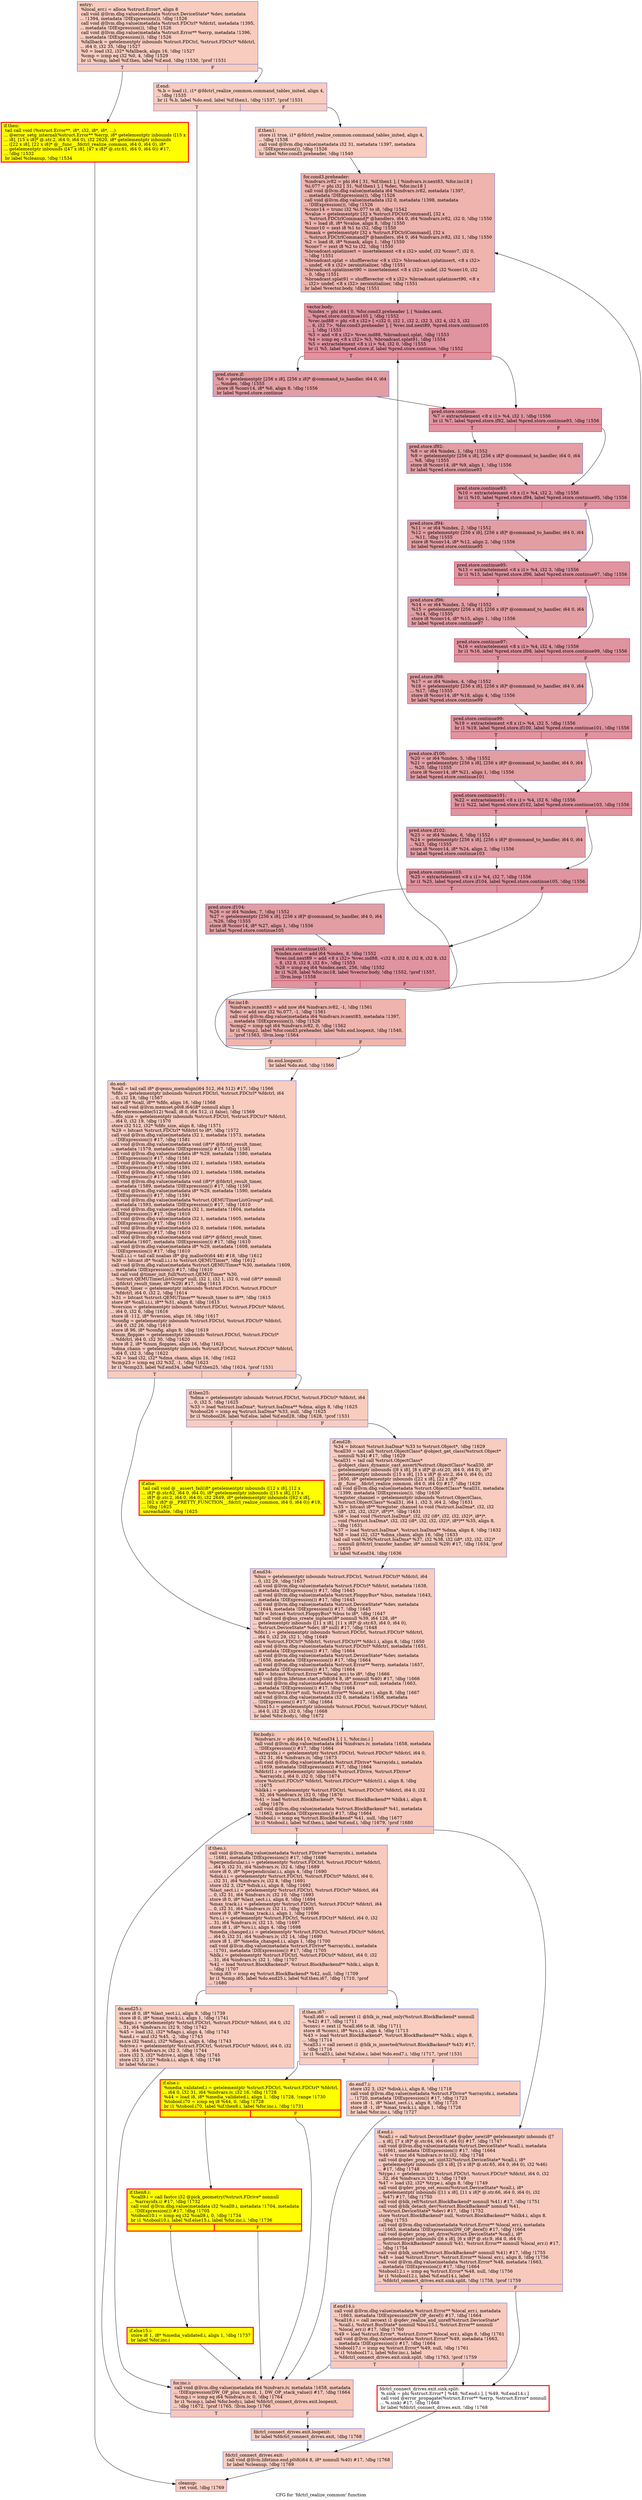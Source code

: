 digraph "CFG for 'fdctrl_realize_common' function" {
	label="CFG for 'fdctrl_realize_common' function";

	Node0x55f141004fc0 [shape=record,color="#3d50c3ff", style=filled, fillcolor="#f08b6e70",label="{entry:\l  %local_err.i = alloca %struct.Error*, align 8\l  call void @llvm.dbg.value(metadata %struct.DeviceState* %dev, metadata\l... !1394, metadata !DIExpression()), !dbg !1526\l  call void @llvm.dbg.value(metadata %struct.FDCtrl* %fdctrl, metadata !1395,\l... metadata !DIExpression()), !dbg !1526\l  call void @llvm.dbg.value(metadata %struct.Error** %errp, metadata !1396,\l... metadata !DIExpression()), !dbg !1526\l  %fallback = getelementptr inbounds %struct.FDCtrl, %struct.FDCtrl* %fdctrl,\l... i64 0, i32 35, !dbg !1527\l  %0 = load i32, i32* %fallback, align 16, !dbg !1527\l  %cmp = icmp eq i32 %0, 4, !dbg !1529\l  br i1 %cmp, label %if.then, label %if.end, !dbg !1530, !prof !1531\l|{<s0>T|<s1>F}}"];
	Node0x55f141004fc0:s0 -> Node0x55f1411b6c00;
	Node0x55f141004fc0:s1 -> Node0x55f1411b6c50;
	Node0x55f1411b6c00 [shape=record,penwidth=3.0, style="filled", color="red", fillcolor="yellow",label="{if.then:                                          \l  tail call void (%struct.Error**, i8*, i32, i8*, i8*, ...)\l... @error_setg_internal(%struct.Error** %errp, i8* getelementptr inbounds ([15 x\l... i8], [15 x i8]* @.str.2, i64 0, i64 0), i32 2620, i8* getelementptr inbounds\l... ([22 x i8], [22 x i8]* @__func__.fdctrl_realize_common, i64 0, i64 0), i8*\l... getelementptr inbounds ([47 x i8], [47 x i8]* @.str.61, i64 0, i64 0)) #17,\l... !dbg !1532\l  br label %cleanup, !dbg !1534\l}"];
	Node0x55f1411b6c00 -> Node0x55f1411b76f0;
	Node0x55f1411b6c50 [shape=record,color="#3d50c3ff", style=filled, fillcolor="#f08b6e70",label="{if.end:                                           \l  %.b = load i1, i1* @fdctrl_realize_common.command_tables_inited, align 4,\l... !dbg !1535\l  br i1 %.b, label %do.end, label %if.then1, !dbg !1537, !prof !1531\l|{<s0>T|<s1>F}}"];
	Node0x55f1411b6c50:s0 -> Node0x55f1411baf80;
	Node0x55f1411b6c50:s1 -> Node0x55f1411b7b50;
	Node0x55f1411b7b50 [shape=record,color="#3d50c3ff", style=filled, fillcolor="#f08b6e70",label="{if.then1:                                         \l  store i1 true, i1* @fdctrl_realize_common.command_tables_inited, align 4,\l... !dbg !1538\l  call void @llvm.dbg.value(metadata i32 31, metadata !1397, metadata\l... !DIExpression()), !dbg !1526\l  br label %for.cond3.preheader, !dbg !1540\l}"];
	Node0x55f1411b7b50 -> Node0x55f141099980;
	Node0x55f141099980 [shape=record,color="#3d50c3ff", style=filled, fillcolor="#d8564670",label="{for.cond3.preheader:                              \l  %indvars.iv82 = phi i64 [ 31, %if.then1 ], [ %indvars.iv.next83, %for.inc18 ]\l  %i.077 = phi i32 [ 31, %if.then1 ], [ %dec, %for.inc18 ]\l  call void @llvm.dbg.value(metadata i64 %indvars.iv82, metadata !1397,\l... metadata !DIExpression()), !dbg !1526\l  call void @llvm.dbg.value(metadata i32 0, metadata !1398, metadata\l... !DIExpression()), !dbg !1526\l  %conv14 = trunc i32 %i.077 to i8, !dbg !1542\l  %value = getelementptr [32 x %struct.FDCtrlCommand], [32 x\l... %struct.FDCtrlCommand]* @handlers, i64 0, i64 %indvars.iv82, i32 0, !dbg !1550\l  %1 = load i8, i8* %value, align 8, !dbg !1550\l  %conv10 = zext i8 %1 to i32, !dbg !1550\l  %mask = getelementptr [32 x %struct.FDCtrlCommand], [32 x\l... %struct.FDCtrlCommand]* @handlers, i64 0, i64 %indvars.iv82, i32 1, !dbg !1550\l  %2 = load i8, i8* %mask, align 1, !dbg !1550\l  %conv7 = zext i8 %2 to i32, !dbg !1550\l  %broadcast.splatinsert = insertelement \<8 x i32\> undef, i32 %conv7, i32 0,\l... !dbg !1551\l  %broadcast.splat = shufflevector \<8 x i32\> %broadcast.splatinsert, \<8 x i32\>\l... undef, \<8 x i32\> zeroinitializer, !dbg !1551\l  %broadcast.splatinsert90 = insertelement \<8 x i32\> undef, i32 %conv10, i32\l... 0, !dbg !1551\l  %broadcast.splat91 = shufflevector \<8 x i32\> %broadcast.splatinsert90, \<8 x\l... i32\> undef, \<8 x i32\> zeroinitializer, !dbg !1551\l  br label %vector.body, !dbg !1551\l}"];
	Node0x55f141099980 -> Node0x55f140faf340;
	Node0x55f140faf340 [shape=record,color="#b70d28ff", style=filled, fillcolor="#b70d2870",label="{vector.body:                                      \l  %index = phi i64 [ 0, %for.cond3.preheader ], [ %index.next,\l... %pred.store.continue105 ], !dbg !1552\l  %vec.ind88 = phi \<8 x i32\> [ \<i32 0, i32 1, i32 2, i32 3, i32 4, i32 5, i32\l... 6, i32 7\>, %for.cond3.preheader ], [ %vec.ind.next89, %pred.store.continue105\l... ], !dbg !1553\l  %3 = and \<8 x i32\> %vec.ind88, %broadcast.splat, !dbg !1553\l  %4 = icmp eq \<8 x i32\> %3, %broadcast.splat91, !dbg !1554\l  %5 = extractelement \<8 x i1\> %4, i32 0, !dbg !1555\l  br i1 %5, label %pred.store.if, label %pred.store.continue, !dbg !1552\l|{<s0>T|<s1>F}}"];
	Node0x55f140faf340:s0 -> Node0x55f14122b050;
	Node0x55f140faf340:s1 -> Node0x55f1410ea930;
	Node0x55f14122b050 [shape=record,color="#3d50c3ff", style=filled, fillcolor="#be242e70",label="{pred.store.if:                                    \l  %6 = getelementptr [256 x i8], [256 x i8]* @command_to_handler, i64 0, i64\l... %index, !dbg !1555\l  store i8 %conv14, i8* %6, align 8, !dbg !1556\l  br label %pred.store.continue\l}"];
	Node0x55f14122b050 -> Node0x55f1410ea930;
	Node0x55f1410ea930 [shape=record,color="#b70d28ff", style=filled, fillcolor="#b70d2870",label="{pred.store.continue:                              \l  %7 = extractelement \<8 x i1\> %4, i32 1, !dbg !1556\l  br i1 %7, label %pred.store.if92, label %pred.store.continue93, !dbg !1556\l|{<s0>T|<s1>F}}"];
	Node0x55f1410ea930:s0 -> Node0x55f1410ea890;
	Node0x55f1410ea930:s1 -> Node0x55f141435fb0;
	Node0x55f1410ea890 [shape=record,color="#3d50c3ff", style=filled, fillcolor="#be242e70",label="{pred.store.if92:                                  \l  %8 = or i64 %index, 1, !dbg !1552\l  %9 = getelementptr [256 x i8], [256 x i8]* @command_to_handler, i64 0, i64\l... %8, !dbg !1555\l  store i8 %conv14, i8* %9, align 1, !dbg !1556\l  br label %pred.store.continue93\l}"];
	Node0x55f1410ea890 -> Node0x55f141435fb0;
	Node0x55f141435fb0 [shape=record,color="#b70d28ff", style=filled, fillcolor="#b70d2870",label="{pred.store.continue93:                            \l  %10 = extractelement \<8 x i1\> %4, i32 2, !dbg !1556\l  br i1 %10, label %pred.store.if94, label %pred.store.continue95, !dbg !1556\l|{<s0>T|<s1>F}}"];
	Node0x55f141435fb0:s0 -> Node0x55f141435e80;
	Node0x55f141435fb0:s1 -> Node0x55f141273570;
	Node0x55f141435e80 [shape=record,color="#3d50c3ff", style=filled, fillcolor="#be242e70",label="{pred.store.if94:                                  \l  %11 = or i64 %index, 2, !dbg !1552\l  %12 = getelementptr [256 x i8], [256 x i8]* @command_to_handler, i64 0, i64\l... %11, !dbg !1555\l  store i8 %conv14, i8* %12, align 2, !dbg !1556\l  br label %pred.store.continue95\l}"];
	Node0x55f141435e80 -> Node0x55f141273570;
	Node0x55f141273570 [shape=record,color="#b70d28ff", style=filled, fillcolor="#b70d2870",label="{pred.store.continue95:                            \l  %13 = extractelement \<8 x i1\> %4, i32 3, !dbg !1556\l  br i1 %13, label %pred.store.if96, label %pred.store.continue97, !dbg !1556\l|{<s0>T|<s1>F}}"];
	Node0x55f141273570:s0 -> Node0x55f140fdd1f0;
	Node0x55f141273570:s1 -> Node0x55f141435ed0;
	Node0x55f140fdd1f0 [shape=record,color="#3d50c3ff", style=filled, fillcolor="#be242e70",label="{pred.store.if96:                                  \l  %14 = or i64 %index, 3, !dbg !1552\l  %15 = getelementptr [256 x i8], [256 x i8]* @command_to_handler, i64 0, i64\l... %14, !dbg !1555\l  store i8 %conv14, i8* %15, align 1, !dbg !1556\l  br label %pred.store.continue97\l}"];
	Node0x55f140fdd1f0 -> Node0x55f141435ed0;
	Node0x55f141435ed0 [shape=record,color="#b70d28ff", style=filled, fillcolor="#b70d2870",label="{pred.store.continue97:                            \l  %16 = extractelement \<8 x i1\> %4, i32 4, !dbg !1556\l  br i1 %16, label %pred.store.if98, label %pred.store.continue99, !dbg !1556\l|{<s0>T|<s1>F}}"];
	Node0x55f141435ed0:s0 -> Node0x55f1413afb00;
	Node0x55f141435ed0:s1 -> Node0x55f1411e5340;
	Node0x55f1413afb00 [shape=record,color="#3d50c3ff", style=filled, fillcolor="#be242e70",label="{pred.store.if98:                                  \l  %17 = or i64 %index, 4, !dbg !1552\l  %18 = getelementptr [256 x i8], [256 x i8]* @command_to_handler, i64 0, i64\l... %17, !dbg !1555\l  store i8 %conv14, i8* %18, align 4, !dbg !1556\l  br label %pred.store.continue99\l}"];
	Node0x55f1413afb00 -> Node0x55f1411e5340;
	Node0x55f1411e5340 [shape=record,color="#b70d28ff", style=filled, fillcolor="#b70d2870",label="{pred.store.continue99:                            \l  %19 = extractelement \<8 x i1\> %4, i32 5, !dbg !1556\l  br i1 %19, label %pred.store.if100, label %pred.store.continue101, !dbg !1556\l|{<s0>T|<s1>F}}"];
	Node0x55f1411e5340:s0 -> Node0x55f1414a03b0;
	Node0x55f1411e5340:s1 -> Node0x55f1414992b0;
	Node0x55f1414a03b0 [shape=record,color="#3d50c3ff", style=filled, fillcolor="#be242e70",label="{pred.store.if100:                                 \l  %20 = or i64 %index, 5, !dbg !1552\l  %21 = getelementptr [256 x i8], [256 x i8]* @command_to_handler, i64 0, i64\l... %20, !dbg !1555\l  store i8 %conv14, i8* %21, align 1, !dbg !1556\l  br label %pred.store.continue101\l}"];
	Node0x55f1414a03b0 -> Node0x55f1414992b0;
	Node0x55f1414992b0 [shape=record,color="#b70d28ff", style=filled, fillcolor="#b70d2870",label="{pred.store.continue101:                           \l  %22 = extractelement \<8 x i1\> %4, i32 6, !dbg !1556\l  br i1 %22, label %pred.store.if102, label %pred.store.continue103, !dbg !1556\l|{<s0>T|<s1>F}}"];
	Node0x55f1414992b0:s0 -> Node0x55f141499300;
	Node0x55f1414992b0:s1 -> Node0x55f141176280;
	Node0x55f141499300 [shape=record,color="#3d50c3ff", style=filled, fillcolor="#be242e70",label="{pred.store.if102:                                 \l  %23 = or i64 %index, 6, !dbg !1552\l  %24 = getelementptr [256 x i8], [256 x i8]* @command_to_handler, i64 0, i64\l... %23, !dbg !1555\l  store i8 %conv14, i8* %24, align 2, !dbg !1556\l  br label %pred.store.continue103\l}"];
	Node0x55f141499300 -> Node0x55f141176280;
	Node0x55f141176280 [shape=record,color="#b70d28ff", style=filled, fillcolor="#b70d2870",label="{pred.store.continue103:                           \l  %25 = extractelement \<8 x i1\> %4, i32 7, !dbg !1556\l  br i1 %25, label %pred.store.if104, label %pred.store.continue105, !dbg !1556\l|{<s0>T|<s1>F}}"];
	Node0x55f141176280:s0 -> Node0x55f141499410;
	Node0x55f141176280:s1 -> Node0x55f1414a1630;
	Node0x55f141499410 [shape=record,color="#3d50c3ff", style=filled, fillcolor="#be242e70",label="{pred.store.if104:                                 \l  %26 = or i64 %index, 7, !dbg !1552\l  %27 = getelementptr [256 x i8], [256 x i8]* @command_to_handler, i64 0, i64\l... %26, !dbg !1555\l  store i8 %conv14, i8* %27, align 1, !dbg !1556\l  br label %pred.store.continue105\l}"];
	Node0x55f141499410 -> Node0x55f1414a1630;
	Node0x55f1414a1630 [shape=record,color="#b70d28ff", style=filled, fillcolor="#b70d2870",label="{pred.store.continue105:                           \l  %index.next = add i64 %index, 8, !dbg !1552\l  %vec.ind.next89 = add \<8 x i32\> %vec.ind88, \<i32 8, i32 8, i32 8, i32 8, i32\l... 8, i32 8, i32 8, i32 8\>, !dbg !1553\l  %28 = icmp eq i64 %index.next, 256, !dbg !1552\l  br i1 %28, label %for.inc18, label %vector.body, !dbg !1552, !prof !1557,\l... !llvm.loop !1558\l|{<s0>T|<s1>F}}"];
	Node0x55f1414a1630:s0 -> Node0x55f1411b84a0;
	Node0x55f1414a1630:s1 -> Node0x55f140faf340;
	Node0x55f1411b84a0 [shape=record,color="#3d50c3ff", style=filled, fillcolor="#d8564670",label="{for.inc18:                                        \l  %indvars.iv.next83 = add nsw i64 %indvars.iv82, -1, !dbg !1561\l  %dec = add nsw i32 %i.077, -1, !dbg !1561\l  call void @llvm.dbg.value(metadata i64 %indvars.iv.next83, metadata !1397,\l... metadata !DIExpression()), !dbg !1526\l  %cmp2 = icmp sgt i64 %indvars.iv82, 0, !dbg !1562\l  br i1 %cmp2, label %for.cond3.preheader, label %do.end.loopexit, !dbg !1540,\l... !prof !1563, !llvm.loop !1564\l|{<s0>T|<s1>F}}"];
	Node0x55f1411b84a0:s0 -> Node0x55f141099980;
	Node0x55f1411b84a0:s1 -> Node0x55f1410733d0;
	Node0x55f1410733d0 [shape=record,color="#3d50c3ff", style=filled, fillcolor="#f08b6e70",label="{do.end.loopexit:                                  \l  br label %do.end, !dbg !1566\l}"];
	Node0x55f1410733d0 -> Node0x55f1411baf80;
	Node0x55f1411baf80 [shape=record,color="#3d50c3ff", style=filled, fillcolor="#f08b6e70",label="{do.end:                                           \l  %call = tail call i8* @qemu_memalign(i64 512, i64 512) #17, !dbg !1566\l  %fifo = getelementptr inbounds %struct.FDCtrl, %struct.FDCtrl* %fdctrl, i64\l... 0, i32 18, !dbg !1567\l  store i8* %call, i8** %fifo, align 16, !dbg !1568\l  tail call void @llvm.memset.p0i8.i64(i8* nonnull align 1\l... dereferenceable(512) %call, i8 0, i64 512, i1 false), !dbg !1569\l  %fifo_size = getelementptr inbounds %struct.FDCtrl, %struct.FDCtrl* %fdctrl,\l... i64 0, i32 19, !dbg !1570\l  store i32 512, i32* %fifo_size, align 8, !dbg !1571\l  %29 = bitcast %struct.FDCtrl* %fdctrl to i8*, !dbg !1572\l  call void @llvm.dbg.value(metadata i32 1, metadata !1573, metadata\l... !DIExpression()) #17, !dbg !1581\l  call void @llvm.dbg.value(metadata void (i8*)* @fdctrl_result_timer,\l... metadata !1579, metadata !DIExpression()) #17, !dbg !1581\l  call void @llvm.dbg.value(metadata i8* %29, metadata !1580, metadata\l... !DIExpression()) #17, !dbg !1581\l  call void @llvm.dbg.value(metadata i32 1, metadata !1583, metadata\l... !DIExpression()) #17, !dbg !1591\l  call void @llvm.dbg.value(metadata i32 1, metadata !1588, metadata\l... !DIExpression()) #17, !dbg !1591\l  call void @llvm.dbg.value(metadata void (i8*)* @fdctrl_result_timer,\l... metadata !1589, metadata !DIExpression()) #17, !dbg !1591\l  call void @llvm.dbg.value(metadata i8* %29, metadata !1590, metadata\l... !DIExpression()) #17, !dbg !1591\l  call void @llvm.dbg.value(metadata %struct.QEMUTimerListGroup* null,\l... metadata !1593, metadata !DIExpression()) #17, !dbg !1610\l  call void @llvm.dbg.value(metadata i32 1, metadata !1604, metadata\l... !DIExpression()) #17, !dbg !1610\l  call void @llvm.dbg.value(metadata i32 1, metadata !1605, metadata\l... !DIExpression()) #17, !dbg !1610\l  call void @llvm.dbg.value(metadata i32 0, metadata !1606, metadata\l... !DIExpression()) #17, !dbg !1610\l  call void @llvm.dbg.value(metadata void (i8*)* @fdctrl_result_timer,\l... metadata !1607, metadata !DIExpression()) #17, !dbg !1610\l  call void @llvm.dbg.value(metadata i8* %29, metadata !1608, metadata\l... !DIExpression()) #17, !dbg !1610\l  %call.i.i.i = tail call noalias i8* @g_malloc0(i64 48) #18, !dbg !1612\l  %30 = bitcast i8* %call.i.i.i to %struct.QEMUTimer*, !dbg !1612\l  call void @llvm.dbg.value(metadata %struct.QEMUTimer* %30, metadata !1609,\l... metadata !DIExpression()) #17, !dbg !1610\l  tail call void @timer_init_full(%struct.QEMUTimer* %30,\l... %struct.QEMUTimerListGroup* null, i32 1, i32 1, i32 0, void (i8*)* nonnull\l... @fdctrl_result_timer, i8* %29) #17, !dbg !1613\l  %result_timer = getelementptr inbounds %struct.FDCtrl, %struct.FDCtrl*\l... %fdctrl, i64 0, i32 2, !dbg !1614\l  %31 = bitcast %struct.QEMUTimer** %result_timer to i8**, !dbg !1615\l  store i8* %call.i.i.i, i8** %31, align 8, !dbg !1615\l  %version = getelementptr inbounds %struct.FDCtrl, %struct.FDCtrl* %fdctrl,\l... i64 0, i32 6, !dbg !1616\l  store i8 -112, i8* %version, align 16, !dbg !1617\l  %config = getelementptr inbounds %struct.FDCtrl, %struct.FDCtrl* %fdctrl,\l... i64 0, i32 26, !dbg !1618\l  store i8 96, i8* %config, align 8, !dbg !1619\l  %num_floppies = getelementptr inbounds %struct.FDCtrl, %struct.FDCtrl*\l... %fdctrl, i64 0, i32 30, !dbg !1620\l  store i8 2, i8* %num_floppies, align 16, !dbg !1621\l  %dma_chann = getelementptr inbounds %struct.FDCtrl, %struct.FDCtrl* %fdctrl,\l... i64 0, i32 3, !dbg !1622\l  %32 = load i32, i32* %dma_chann, align 16, !dbg !1622\l  %cmp23 = icmp eq i32 %32, -1, !dbg !1623\l  br i1 %cmp23, label %if.end34, label %if.then25, !dbg !1624, !prof !1531\l|{<s0>T|<s1>F}}"];
	Node0x55f1411baf80:s0 -> Node0x55f140a9e6e0;
	Node0x55f1411baf80:s1 -> Node0x55f140f67010;
	Node0x55f140f67010 [shape=record,color="#3d50c3ff", style=filled, fillcolor="#f08b6e70",label="{if.then25:                                        \l  %dma = getelementptr inbounds %struct.FDCtrl, %struct.FDCtrl* %fdctrl, i64\l... 0, i32 5, !dbg !1625\l  %33 = load %struct.IsaDma*, %struct.IsaDma** %dma, align 8, !dbg !1625\l  %tobool26 = icmp eq %struct.IsaDma* %33, null, !dbg !1625\l  br i1 %tobool26, label %if.else, label %if.end28, !dbg !1628, !prof !1531\l|{<s0>T|<s1>F}}"];
	Node0x55f140f67010:s0 -> Node0x55f1411bde20;
	Node0x55f140f67010:s1 -> Node0x55f1411bddb0;
	Node0x55f1411bde20 [shape=record,penwidth=3.0, style="filled", color="red", fillcolor="yellow",label="{if.else:                                          \l  tail call void @__assert_fail(i8* getelementptr inbounds ([12 x i8], [12 x\l... i8]* @.str.62, i64 0, i64 0), i8* getelementptr inbounds ([15 x i8], [15 x\l... i8]* @.str.2, i64 0, i64 0), i32 2649, i8* getelementptr inbounds ([62 x i8],\l... [62 x i8]* @__PRETTY_FUNCTION__.fdctrl_realize_common, i64 0, i64 0)) #19,\l... !dbg !1625\l  unreachable, !dbg !1625\l}"];
	Node0x55f1411bddb0 [shape=record,color="#3d50c3ff", style=filled, fillcolor="#f08b6e70",label="{if.end28:                                         \l  %34 = bitcast %struct.IsaDma* %33 to %struct.Object*, !dbg !1629\l  %call30 = tail call %struct.ObjectClass* @object_get_class(%struct.Object*\l... nonnull %34) #17, !dbg !1629\l  %call31 = tail call %struct.ObjectClass*\l... @object_class_dynamic_cast_assert(%struct.ObjectClass* %call30, i8*\l... getelementptr inbounds ([8 x i8], [8 x i8]* @.str.20, i64 0, i64 0), i8*\l... getelementptr inbounds ([15 x i8], [15 x i8]* @.str.2, i64 0, i64 0), i32\l... 2650, i8* getelementptr inbounds ([22 x i8], [22 x i8]*\l... @__func__.fdctrl_realize_common, i64 0, i64 0)) #17, !dbg !1629\l  call void @llvm.dbg.value(metadata %struct.ObjectClass* %call31, metadata\l... !1399, metadata !DIExpression()), !dbg !1630\l  %register_channel = getelementptr inbounds %struct.ObjectClass,\l... %struct.ObjectClass* %call31, i64 1, i32 3, i64 2, !dbg !1631\l  %35 = bitcast i8** %register_channel to void (%struct.IsaDma*, i32, i32\l... (i8*, i32, i32, i32)*, i8*)**, !dbg !1631\l  %36 = load void (%struct.IsaDma*, i32, i32 (i8*, i32, i32, i32)*, i8*)*,\l... void (%struct.IsaDma*, i32, i32 (i8*, i32, i32, i32)*, i8*)** %35, align 8,\l... !dbg !1631\l  %37 = load %struct.IsaDma*, %struct.IsaDma** %dma, align 8, !dbg !1632\l  %38 = load i32, i32* %dma_chann, align 16, !dbg !1633\l  tail call void %36(%struct.IsaDma* %37, i32 %38, i32 (i8*, i32, i32, i32)*\l... nonnull @fdctrl_transfer_handler, i8* nonnull %29) #17, !dbg !1634, !prof\l... !1635\l  br label %if.end34, !dbg !1636\l}"];
	Node0x55f1411bddb0 -> Node0x55f140a9e6e0;
	Node0x55f140a9e6e0 [shape=record,color="#3d50c3ff", style=filled, fillcolor="#f08b6e70",label="{if.end34:                                         \l  %bus = getelementptr inbounds %struct.FDCtrl, %struct.FDCtrl* %fdctrl, i64\l... 0, i32 29, !dbg !1637\l  call void @llvm.dbg.value(metadata %struct.FDCtrl* %fdctrl, metadata !1638,\l... metadata !DIExpression()) #17, !dbg !1645\l  call void @llvm.dbg.value(metadata %struct.FloppyBus* %bus, metadata !1643,\l... metadata !DIExpression()) #17, !dbg !1645\l  call void @llvm.dbg.value(metadata %struct.DeviceState* %dev, metadata\l... !1644, metadata !DIExpression()) #17, !dbg !1645\l  %39 = bitcast %struct.FloppyBus* %bus to i8*, !dbg !1647\l  tail call void @qbus_create_inplace(i8* nonnull %39, i64 128, i8*\l... getelementptr inbounds ([11 x i8], [11 x i8]* @.str.63, i64 0, i64 0),\l... %struct.DeviceState* %dev, i8* null) #17, !dbg !1648\l  %fdc1.i = getelementptr inbounds %struct.FDCtrl, %struct.FDCtrl* %fdctrl,\l... i64 0, i32 29, i32 1, !dbg !1649\l  store %struct.FDCtrl* %fdctrl, %struct.FDCtrl** %fdc1.i, align 8, !dbg !1650\l  call void @llvm.dbg.value(metadata %struct.FDCtrl* %fdctrl, metadata !1651,\l... metadata !DIExpression()) #17, !dbg !1664\l  call void @llvm.dbg.value(metadata %struct.DeviceState* %dev, metadata\l... !1656, metadata !DIExpression()) #17, !dbg !1664\l  call void @llvm.dbg.value(metadata %struct.Error** %errp, metadata !1657,\l... metadata !DIExpression()) #17, !dbg !1664\l  %40 = bitcast %struct.Error** %local_err.i to i8*, !dbg !1666\l  call void @llvm.lifetime.start.p0i8(i64 8, i8* nonnull %40) #17, !dbg !1666\l  call void @llvm.dbg.value(metadata %struct.Error* null, metadata !1663,\l... metadata !DIExpression()) #17, !dbg !1664\l  store %struct.Error* null, %struct.Error** %local_err.i, align 8, !dbg !1667\l  call void @llvm.dbg.value(metadata i32 0, metadata !1658, metadata\l... !DIExpression()) #17, !dbg !1664\l  %bus15.i = getelementptr inbounds %struct.FDCtrl, %struct.FDCtrl* %fdctrl,\l... i64 0, i32 29, i32 0, !dbg !1668\l  br label %for.body.i, !dbg !1672\l}"];
	Node0x55f140a9e6e0 -> Node0x55f140a9e5c0;
	Node0x55f140a9e5c0 [shape=record,color="#3d50c3ff", style=filled, fillcolor="#ec7f6370",label="{for.body.i:                                       \l  %indvars.iv = phi i64 [ 0, %if.end34 ], [ 1, %for.inc.i ]\l  call void @llvm.dbg.value(metadata i64 %indvars.iv, metadata !1658, metadata\l... !DIExpression()) #17, !dbg !1664\l  %arrayidx.i = getelementptr %struct.FDCtrl, %struct.FDCtrl* %fdctrl, i64 0,\l... i32 31, i64 %indvars.iv, !dbg !1673\l  call void @llvm.dbg.value(metadata %struct.FDrive* %arrayidx.i, metadata\l... !1659, metadata !DIExpression()) #17, !dbg !1664\l  %fdctrl1.i = getelementptr inbounds %struct.FDrive, %struct.FDrive*\l... %arrayidx.i, i64 0, i32 0, !dbg !1674\l  store %struct.FDCtrl* %fdctrl, %struct.FDCtrl** %fdctrl1.i, align 8, !dbg\l... !1675\l  %blk4.i = getelementptr %struct.FDCtrl, %struct.FDCtrl* %fdctrl, i64 0, i32\l... 32, i64 %indvars.iv, i32 0, !dbg !1676\l  %41 = load %struct.BlockBackend*, %struct.BlockBackend** %blk4.i, align 8,\l... !dbg !1676\l  call void @llvm.dbg.value(metadata %struct.BlockBackend* %41, metadata\l... !1662, metadata !DIExpression()) #17, !dbg !1664\l  %tobool.i = icmp eq %struct.BlockBackend* %41, null, !dbg !1677\l  br i1 %tobool.i, label %if.then.i, label %if.end.i, !dbg !1679, !prof !1680\l|{<s0>T|<s1>F}}"];
	Node0x55f140a9e5c0:s0 -> Node0x55f141061320;
	Node0x55f140a9e5c0:s1 -> Node0x55f141334160;
	Node0x55f141061320 [shape=record,color="#3d50c3ff", style=filled, fillcolor="#ef886b70",label="{if.then.i:                                        \l  call void @llvm.dbg.value(metadata %struct.FDrive* %arrayidx.i, metadata\l... !1681, metadata !DIExpression()) #17, !dbg !1686\l  %perpendicular.i.i = getelementptr %struct.FDCtrl, %struct.FDCtrl* %fdctrl,\l... i64 0, i32 31, i64 %indvars.iv, i32 4, !dbg !1689\l  store i8 0, i8* %perpendicular.i.i, align 4, !dbg !1690\l  %disk.i.i = getelementptr %struct.FDCtrl, %struct.FDCtrl* %fdctrl, i64 0,\l... i32 31, i64 %indvars.iv, i32 8, !dbg !1691\l  store i32 3, i32* %disk.i.i, align 8, !dbg !1692\l  %last_sect.i.i = getelementptr %struct.FDCtrl, %struct.FDCtrl* %fdctrl, i64\l... 0, i32 31, i64 %indvars.iv, i32 10, !dbg !1693\l  store i8 0, i8* %last_sect.i.i, align 8, !dbg !1694\l  %max_track.i.i = getelementptr %struct.FDCtrl, %struct.FDCtrl* %fdctrl, i64\l... 0, i32 31, i64 %indvars.iv, i32 11, !dbg !1695\l  store i8 0, i8* %max_track.i.i, align 1, !dbg !1696\l  %ro.i.i = getelementptr %struct.FDCtrl, %struct.FDCtrl* %fdctrl, i64 0, i32\l... 31, i64 %indvars.iv, i32 13, !dbg !1697\l  store i8 1, i8* %ro.i.i, align 4, !dbg !1698\l  %media_changed.i.i = getelementptr %struct.FDCtrl, %struct.FDCtrl* %fdctrl,\l... i64 0, i32 31, i64 %indvars.iv, i32 14, !dbg !1699\l  store i8 1, i8* %media_changed.i.i, align 1, !dbg !1700\l  call void @llvm.dbg.value(metadata %struct.FDrive* %arrayidx.i, metadata\l... !1701, metadata !DIExpression()) #17, !dbg !1705\l  %blk.i = getelementptr %struct.FDCtrl, %struct.FDCtrl* %fdctrl, i64 0, i32\l... 31, i64 %indvars.iv, i32 1, !dbg !1707\l  %42 = load %struct.BlockBackend*, %struct.BlockBackend** %blk.i, align 8,\l... !dbg !1707\l  %cmp.i65 = icmp eq %struct.BlockBackend* %42, null, !dbg !1709\l  br i1 %cmp.i65, label %do.end25.i, label %if.then.i67, !dbg !1710, !prof\l... !1680\l|{<s0>T|<s1>F}}"];
	Node0x55f141061320:s0 -> Node0x55f141393cc0;
	Node0x55f141061320:s1 -> Node0x55f1410fe650;
	Node0x55f1410fe650 [shape=record,color="#3d50c3ff", style=filled, fillcolor="#f2907270",label="{if.then.i67:                                      \l  %call.i66 = call zeroext i1 @blk_is_read_only(%struct.BlockBackend* nonnull\l... %42) #17, !dbg !1711\l  %conv.i = zext i1 %call.i66 to i8, !dbg !1711\l  store i8 %conv.i, i8* %ro.i.i, align 4, !dbg !1713\l  %43 = load %struct.BlockBackend*, %struct.BlockBackend** %blk.i, align 8,\l... !dbg !1714\l  %call3.i = call zeroext i1 @blk_is_inserted(%struct.BlockBackend* %43) #17,\l... !dbg !1716\l  br i1 %call3.i, label %if.else.i, label %do.end7.i, !dbg !1717, !prof !1531\l|{<s0>T|<s1>F}}"];
	Node0x55f1410fe650:s0 -> Node0x55f14112db80;
	Node0x55f1410fe650:s1 -> Node0x55f1411f04a0;
	Node0x55f1411f04a0 [shape=record,color="#3d50c3ff", style=filled, fillcolor="#f2907270",label="{do.end7.i:                                        \l  store i32 3, i32* %disk.i.i, align 8, !dbg !1718\l  call void @llvm.dbg.value(metadata %struct.FDrive* %arrayidx.i, metadata\l... !1720, metadata !DIExpression()) #17, !dbg !1723\l  store i8 -1, i8* %last_sect.i.i, align 8, !dbg !1725\l  store i8 -1, i8* %max_track.i.i, align 1, !dbg !1726\l  br label %for.inc.i, !dbg !1727\l}"];
	Node0x55f1411f04a0 -> Node0x55f141062db0;
	Node0x55f14112db80 [shape=record,penwidth=3.0, style="filled", color="red", fillcolor="yellow",label="{if.else.i:                                        \l  %media_validated.i = getelementptr %struct.FDCtrl, %struct.FDCtrl* %fdctrl,\l... i64 0, i32 31, i64 %indvars.iv, i32 16, !dbg !1728\l  %44 = load i8, i8* %media_validated.i, align 1, !dbg !1728, !range !1730\l  %tobool.i70 = icmp eq i8 %44, 0, !dbg !1728\l  br i1 %tobool.i70, label %if.then8.i, label %for.inc.i, !dbg !1731\l|{<s0>T|<s1>F}}"];
	Node0x55f14112db80:s0 -> Node0x55f1402583b0;
	Node0x55f14112db80:s1 -> Node0x55f141062db0;
	Node0x55f1402583b0 [shape=record,penwidth=3.0, style="filled", color="red", fillcolor="yellow",label="{if.then8.i:                                       \l  %call9.i = call fastcc i32 @pick_geometry(%struct.FDrive* nonnull\l... %arrayidx.i) #17, !dbg !1732\l  call void @llvm.dbg.value(metadata i32 %call9.i, metadata !1704, metadata\l... !DIExpression()) #17, !dbg !1705\l  %tobool10.i = icmp eq i32 %call9.i, 0, !dbg !1734\l  br i1 %tobool10.i, label %if.else15.i, label %for.inc.i, !dbg !1736\l|{<s0>T|<s1>F}}"];
	Node0x55f1402583b0:s0 -> Node0x55f141131f00;
	Node0x55f1402583b0:s1 -> Node0x55f141062db0;
	Node0x55f141131f00 [shape=record,penwidth=3.0, style="filled", color="red", fillcolor="yellow",label="{if.else15.i:                                      \l  store i8 1, i8* %media_validated.i, align 1, !dbg !1737\l  br label %for.inc.i\l}"];
	Node0x55f141131f00 -> Node0x55f141062db0;
	Node0x55f141393cc0 [shape=record,color="#3d50c3ff", style=filled, fillcolor="#f2907270",label="{do.end25.i:                                       \l  store i8 0, i8* %last_sect.i.i, align 8, !dbg !1739\l  store i8 0, i8* %max_track.i.i, align 1, !dbg !1741\l  %flags.i = getelementptr %struct.FDCtrl, %struct.FDCtrl* %fdctrl, i64 0, i32\l... 31, i64 %indvars.iv, i32 9, !dbg !1742\l  %45 = load i32, i32* %flags.i, align 4, !dbg !1743\l  %and.i = and i32 %45, -2, !dbg !1743\l  store i32 %and.i, i32* %flags.i, align 4, !dbg !1743\l  %drive.i = getelementptr %struct.FDCtrl, %struct.FDCtrl* %fdctrl, i64 0, i32\l... 31, i64 %indvars.iv, i32 3, !dbg !1744\l  store i32 3, i32* %drive.i, align 8, !dbg !1745\l  store i32 3, i32* %disk.i.i, align 8, !dbg !1746\l  br label %for.inc.i\l}"];
	Node0x55f141393cc0 -> Node0x55f141062db0;
	Node0x55f141334160 [shape=record,color="#3d50c3ff", style=filled, fillcolor="#ef886b70",label="{if.end.i:                                         \l  %call.i = call %struct.DeviceState* @qdev_new(i8* getelementptr inbounds ([7\l... x i8], [7 x i8]* @.str.64, i64 0, i64 0)) #17, !dbg !1747\l  call void @llvm.dbg.value(metadata %struct.DeviceState* %call.i, metadata\l... !1661, metadata !DIExpression()) #17, !dbg !1664\l  %46 = trunc i64 %indvars.iv to i32, !dbg !1748\l  call void @qdev_prop_set_uint32(%struct.DeviceState* %call.i, i8*\l... getelementptr inbounds ([5 x i8], [5 x i8]* @.str.65, i64 0, i64 0), i32 %46)\l... #17, !dbg !1748\l  %type.i = getelementptr %struct.FDCtrl, %struct.FDCtrl* %fdctrl, i64 0, i32\l... 32, i64 %indvars.iv, i32 1, !dbg !1749\l  %47 = load i32, i32* %type.i, align 8, !dbg !1749\l  call void @qdev_prop_set_enum(%struct.DeviceState* %call.i, i8*\l... getelementptr inbounds ([11 x i8], [11 x i8]* @.str.66, i64 0, i64 0), i32\l... %47) #17, !dbg !1750\l  call void @blk_ref(%struct.BlockBackend* nonnull %41) #17, !dbg !1751\l  call void @blk_detach_dev(%struct.BlockBackend* nonnull %41,\l... %struct.DeviceState* %dev) #17, !dbg !1752\l  store %struct.BlockBackend* null, %struct.BlockBackend** %blk4.i, align 8,\l... !dbg !1753\l  call void @llvm.dbg.value(metadata %struct.Error** %local_err.i, metadata\l... !1663, metadata !DIExpression(DW_OP_deref)) #17, !dbg !1664\l  call void @qdev_prop_set_drive(%struct.DeviceState* %call.i, i8*\l... getelementptr inbounds ([6 x i8], [6 x i8]* @.str.9, i64 0, i64 0),\l... %struct.BlockBackend* nonnull %41, %struct.Error** nonnull %local_err.i) #17,\l... !dbg !1754\l  call void @blk_unref(%struct.BlockBackend* nonnull %41) #17, !dbg !1755\l  %48 = load %struct.Error*, %struct.Error** %local_err.i, align 8, !dbg !1756\l  call void @llvm.dbg.value(metadata %struct.Error* %48, metadata !1663,\l... metadata !DIExpression()) #17, !dbg !1664\l  %tobool12.i = icmp eq %struct.Error* %48, null, !dbg !1756\l  br i1 %tobool12.i, label %if.end14.i, label\l... %fdctrl_connect_drives.exit.sink.split, !dbg !1758, !prof !1759\l|{<s0>T|<s1>F}}"];
	Node0x55f141334160:s0 -> Node0x55f14110e810;
	Node0x55f141334160:s1 -> Node0x55f14123c060;
	Node0x55f14110e810 [shape=record,color="#3d50c3ff", style=filled, fillcolor="#ef886b70",label="{if.end14.i:                                       \l  call void @llvm.dbg.value(metadata %struct.Error** %local_err.i, metadata\l... !1663, metadata !DIExpression(DW_OP_deref)) #17, !dbg !1664\l  %call16.i = call zeroext i1 @qdev_realize_and_unref(%struct.DeviceState*\l... %call.i, %struct.BusState* nonnull %bus15.i, %struct.Error** nonnull\l... %local_err.i) #17, !dbg !1760\l  %49 = load %struct.Error*, %struct.Error** %local_err.i, align 8, !dbg !1761\l  call void @llvm.dbg.value(metadata %struct.Error* %49, metadata !1663,\l... metadata !DIExpression()) #17, !dbg !1664\l  %tobool17.i = icmp eq %struct.Error* %49, null, !dbg !1761\l  br i1 %tobool17.i, label %for.inc.i, label\l... %fdctrl_connect_drives.exit.sink.split, !dbg !1763, !prof !1759\l|{<s0>T|<s1>F}}"];
	Node0x55f14110e810:s0 -> Node0x55f141062db0;
	Node0x55f14110e810:s1 -> Node0x55f14123c060;
	Node0x55f141062db0 [shape=record,color="#3d50c3ff", style=filled, fillcolor="#ec7f6370",label="{for.inc.i:                                        \l  call void @llvm.dbg.value(metadata i64 %indvars.iv, metadata !1658, metadata\l... !DIExpression(DW_OP_plus_uconst, 1, DW_OP_stack_value)) #17, !dbg !1664\l  %cmp.i = icmp eq i64 %indvars.iv, 0, !dbg !1764\l  br i1 %cmp.i, label %for.body.i, label %fdctrl_connect_drives.exit.loopexit,\l... !dbg !1672, !prof !1765, !llvm.loop !1766\l|{<s0>T|<s1>F}}"];
	Node0x55f141062db0:s0 -> Node0x55f140a9e5c0;
	Node0x55f141062db0:s1 -> Node0x55f141186d60;
	Node0x55f14123c060 [shape=record,penwidth=3.0, color="red",label="{fdctrl_connect_drives.exit.sink.split:            \l  %.sink = phi %struct.Error* [ %48, %if.end.i ], [ %49, %if.end14.i ]\l  call void @error_propagate(%struct.Error** %errp, %struct.Error* nonnull\l... %.sink) #17, !dbg !1668\l  br label %fdctrl_connect_drives.exit, !dbg !1768\l}"];
	Node0x55f14123c060 -> Node0x55f14110e950;
	Node0x55f141186d60 [shape=record,color="#3d50c3ff", style=filled, fillcolor="#f08b6e70",label="{fdctrl_connect_drives.exit.loopexit:              \l  br label %fdctrl_connect_drives.exit, !dbg !1768\l}"];
	Node0x55f141186d60 -> Node0x55f14110e950;
	Node0x55f14110e950 [shape=record,color="#3d50c3ff", style=filled, fillcolor="#f08b6e70",label="{fdctrl_connect_drives.exit:                       \l  call void @llvm.lifetime.end.p0i8(i64 8, i8* nonnull %40) #17, !dbg !1768\l  br label %cleanup, !dbg !1769\l}"];
	Node0x55f14110e950 -> Node0x55f1411b76f0;
	Node0x55f1411b76f0 [shape=record,color="#3d50c3ff", style=filled, fillcolor="#f08b6e70",label="{cleanup:                                          \l  ret void, !dbg !1769\l}"];
}
